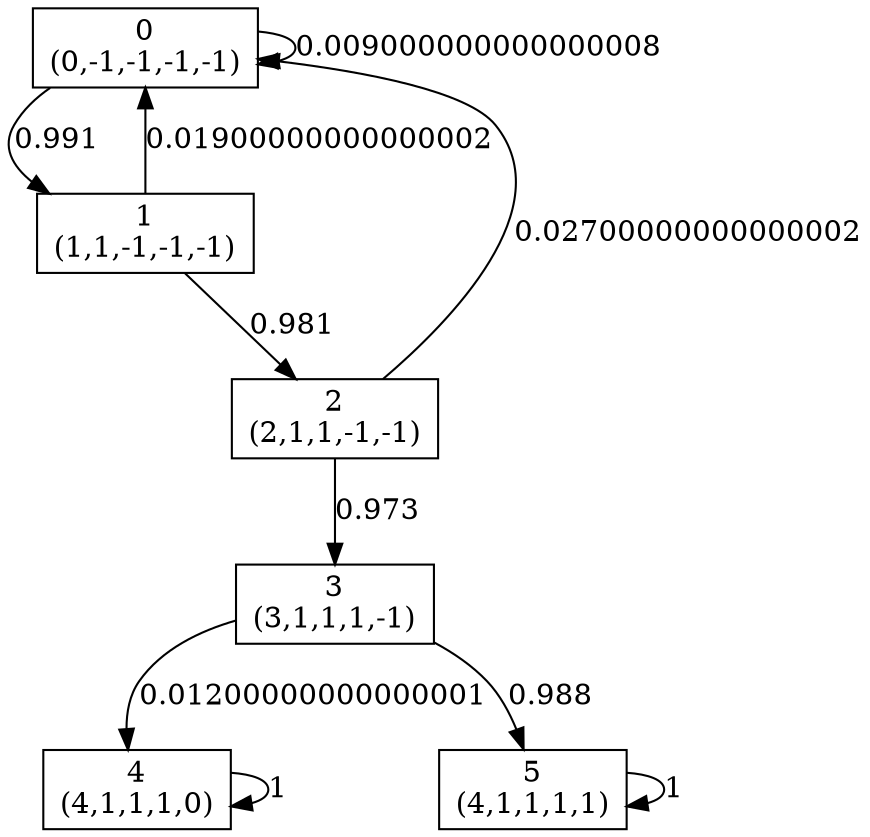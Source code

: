 digraph P {
node [shape=box];
0 -> 0 [ label="0.009000000000000008" ];
0 -> 1 [ label="0.991" ];
1 -> 0 [ label="0.01900000000000002" ];
1 -> 2 [ label="0.981" ];
2 -> 0 [ label="0.02700000000000002" ];
2 -> 3 [ label="0.973" ];
3 -> 4 [ label="0.01200000000000001" ];
3 -> 5 [ label="0.988" ];
4 -> 4 [ label="1" ];
5 -> 5 [ label="1" ];
0 [label="0\n(0,-1,-1,-1,-1)"];
1 [label="1\n(1,1,-1,-1,-1)"];
2 [label="2\n(2,1,1,-1,-1)"];
3 [label="3\n(3,1,1,1,-1)"];
4 [label="4\n(4,1,1,1,0)"];
5 [label="5\n(4,1,1,1,1)"];
}
